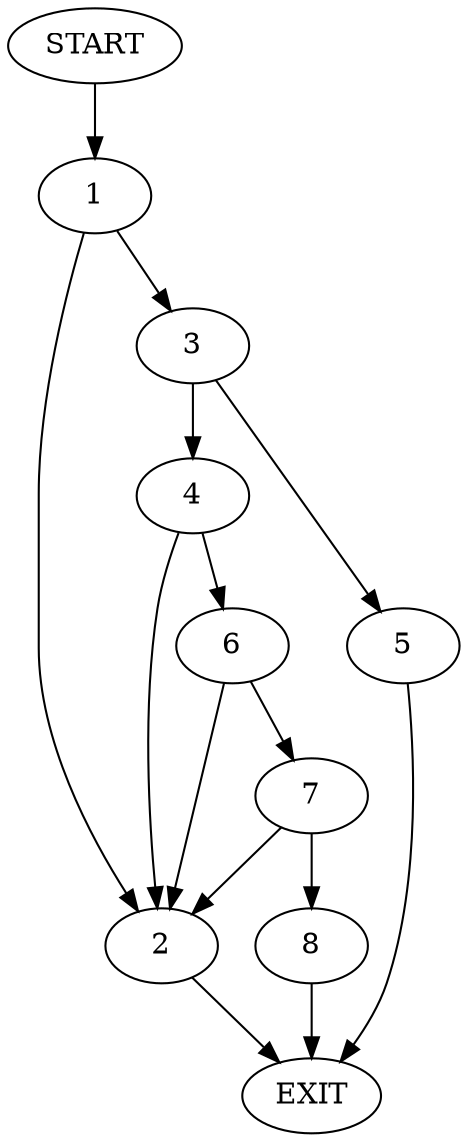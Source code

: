 digraph {
0 [label="START"]
9 [label="EXIT"]
0 -> 1
1 -> 2
1 -> 3
3 -> 4
3 -> 5
2 -> 9
5 -> 9
4 -> 2
4 -> 6
6 -> 2
6 -> 7
7 -> 8
7 -> 2
8 -> 9
}
